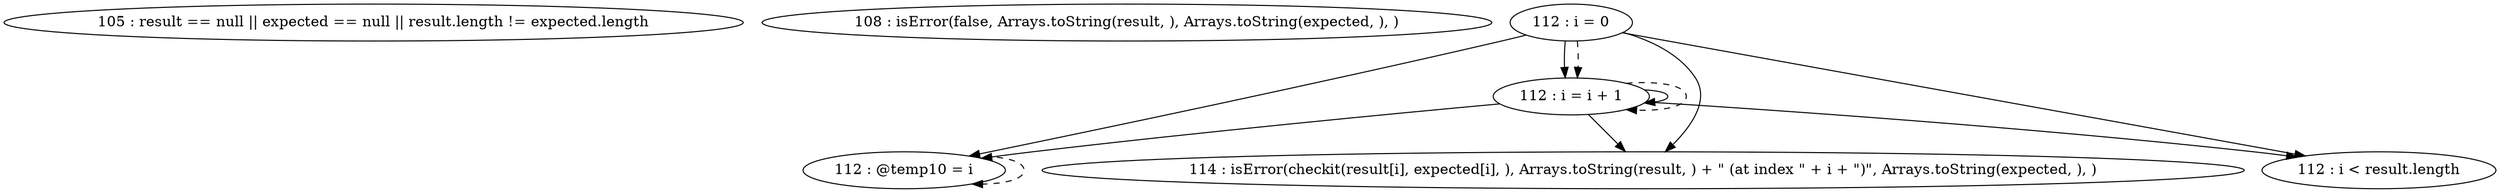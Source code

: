 digraph G {
"105 : result == null || expected == null || result.length != expected.length"
"108 : isError(false, Arrays.toString(result, ), Arrays.toString(expected, ), )"
"112 : i = 0"
"112 : i = 0" -> "112 : @temp10 = i"
"112 : i = 0" -> "112 : i = i + 1"
"112 : i = 0" -> "114 : isError(checkit(result[i], expected[i], ), Arrays.toString(result, ) + \" (at index \" + i + \")\", Arrays.toString(expected, ), )"
"112 : i = 0" -> "112 : i < result.length"
"112 : i = 0" -> "112 : i = i + 1" [style=dashed]
"112 : i < result.length"
"114 : isError(checkit(result[i], expected[i], ), Arrays.toString(result, ) + \" (at index \" + i + \")\", Arrays.toString(expected, ), )"
"112 : @temp10 = i"
"112 : @temp10 = i" -> "112 : @temp10 = i" [style=dashed]
"112 : i = i + 1"
"112 : i = i + 1" -> "112 : @temp10 = i"
"112 : i = i + 1" -> "112 : i = i + 1"
"112 : i = i + 1" -> "114 : isError(checkit(result[i], expected[i], ), Arrays.toString(result, ) + \" (at index \" + i + \")\", Arrays.toString(expected, ), )"
"112 : i = i + 1" -> "112 : i < result.length"
"112 : i = i + 1" -> "112 : i = i + 1" [style=dashed]
}